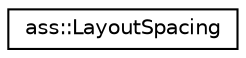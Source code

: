 digraph "Graphical Class Hierarchy"
{
 // LATEX_PDF_SIZE
  edge [fontname="Helvetica",fontsize="10",labelfontname="Helvetica",labelfontsize="10"];
  node [fontname="Helvetica",fontsize="10",shape=record];
  rankdir="LR";
  Node0 [label="ass::LayoutSpacing",height=0.2,width=0.4,color="black", fillcolor="white", style="filled",URL="$structass_1_1LayoutSpacing.html",tooltip="Controls the gap between elements of the container. Basically acts like a margin, but the gaps appear..."];
}
